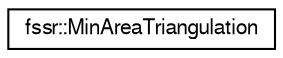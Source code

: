 digraph "Graphical Class Hierarchy"
{
  edge [fontname="FreeSans",fontsize="10",labelfontname="FreeSans",labelfontsize="10"];
  node [fontname="FreeSans",fontsize="10",shape=record];
  rankdir="LR";
  Node0 [label="fssr::MinAreaTriangulation",height=0.2,width=0.4,color="black", fillcolor="white", style="filled",URL="$classfssr_1_1_min_area_triangulation.html",tooltip="Computes the minimum area triangulation of a polygon. "];
}
